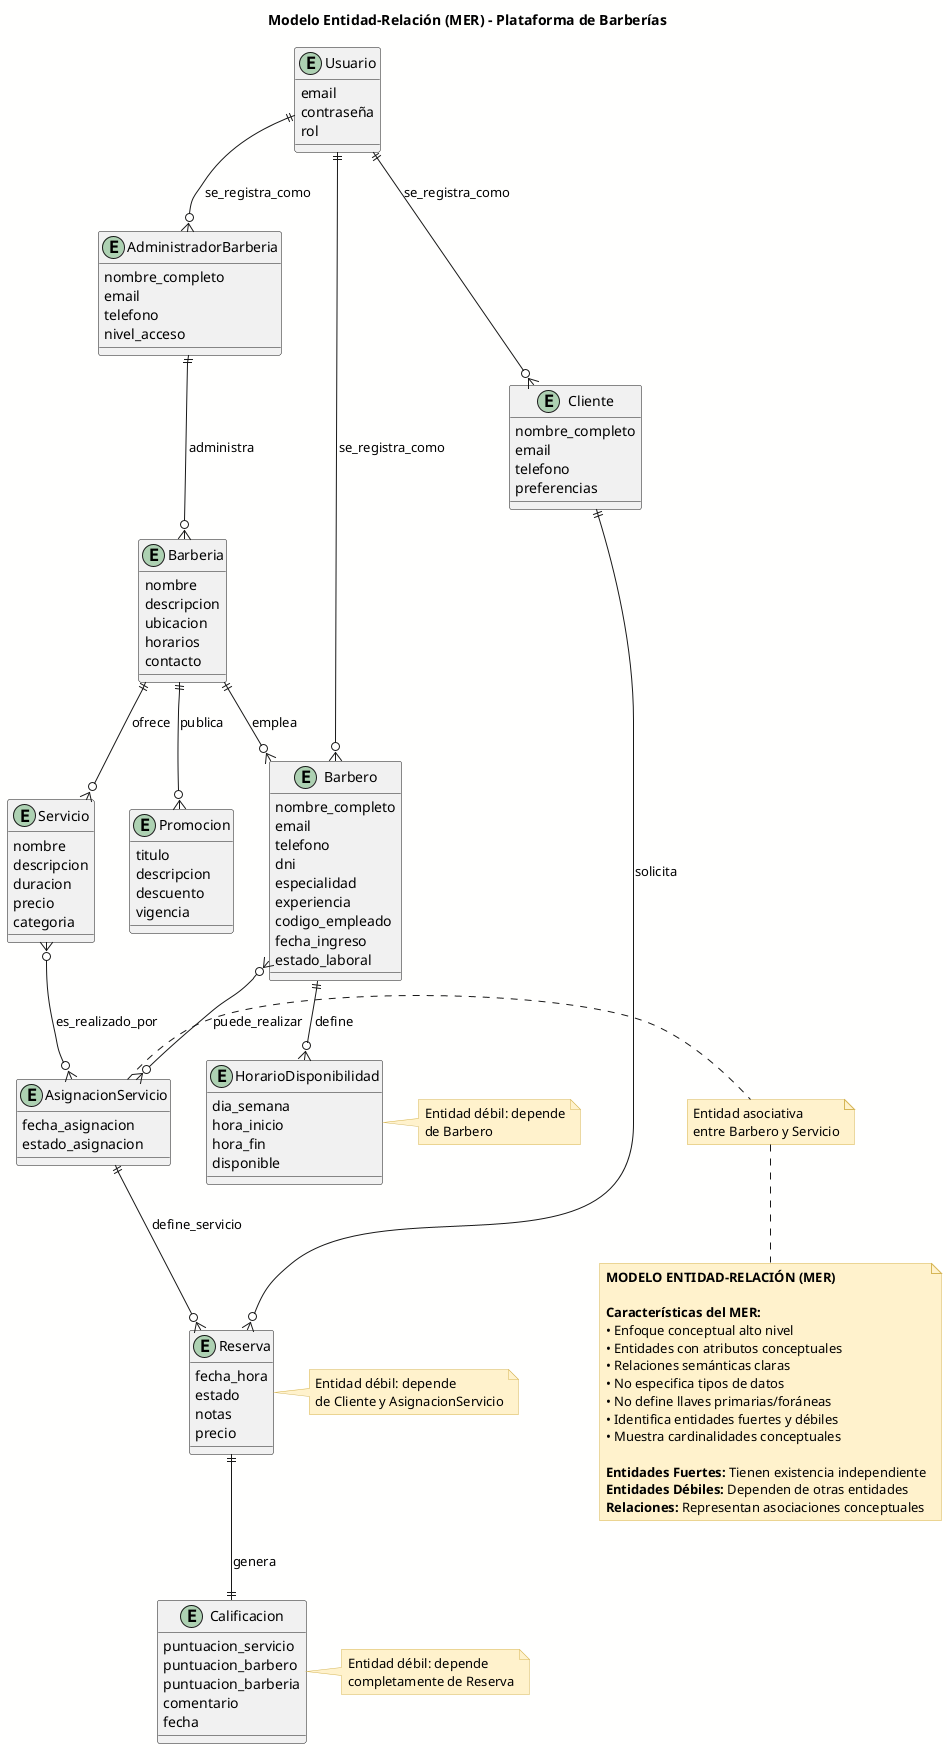 @startuml modelo_conceptual_mer
skinparam backgroundColor #FFFFFE
skinparam entity {
    BackgroundColor #FFE6CC
    BorderColor #FF8C00
}
skinparam note {
    BackgroundColor #FFF2CC
    BorderColor #D6B656
}

title Modelo Entidad-Relación (MER) - Plataforma de Barberías

' === ENTIDADES FUERTES ===
entity Usuario {
    email
    contraseña
    rol
}

entity Cliente {
    nombre_completo
    email
    telefono
    preferencias
}

entity AdministradorBarberia {
    nombre_completo
    email
    telefono
    nivel_acceso
}

entity Barbero {
    nombre_completo
    email
    telefono
    dni
    especialidad
    experiencia
    codigo_empleado
    fecha_ingreso
    estado_laboral
}
entity Barberia {
    nombre
    descripcion
    ubicacion
    horarios
    contacto
}

entity Servicio {
    nombre
    descripcion
    duracion
    precio
    categoria
}

entity Promocion {
    titulo
    descripcion
    descuento
    vigencia
}

' === ENTIDADES DÉBILES ===

entity Reserva {
    fecha_hora
    estado
    notas
    precio
}
note right of Reserva
  Entidad débil: depende
  de Cliente y AsignacionServicio
end note

entity Calificacion {
    puntuacion_servicio
    puntuacion_barbero
    puntuacion_barberia
    comentario
    fecha
}
note right of Calificacion
  Entidad débil: depende
  completamente de Reserva
end note

entity HorarioDisponibilidad {
    dia_semana
    hora_inicio
    hora_fin
    disponible
}
note right of HorarioDisponibilidad
  Entidad débil: depende
  de Barbero
end note

' === RELACIONES ===
entity AsignacionServicio {
    fecha_asignacion
    estado_asignacion
}
note right of AsignacionServicio
  Entidad asociativa
  entre Barbero y Servicio
end note

' === RELACIONES BINARIAS ===
Usuario ||--o{ Cliente : "se_registra_como"
Usuario ||--o{ AdministradorBarberia : "se_registra_como"
Usuario ||--o{ Barbero : "se_registra_como"

AdministradorBarberia ||--o{ Barberia : "administra"

Barberia ||--o{ Barbero : "emplea"

Barberia ||--o{ Servicio : "ofrece"
Barberia ||--o{ Promocion : "publica"

Barbero ||--o{ HorarioDisponibilidad : "define"

' === RELACIÓN TERNARIA CLAVE ===
Barbero }o--o{ AsignacionServicio : "puede_realizar"
Servicio }o--o{ AsignacionServicio : "es_realizado_por"

Cliente ||--o{ Reserva : "solicita"
AsignacionServicio ||--o{ Reserva : "define_servicio"

Reserva ||--|| Calificacion : "genera"

note bottom
  **MODELO ENTIDAD-RELACIÓN (MER)**
  
  **Características del MER:**
  • Enfoque conceptual alto nivel
  • Entidades con atributos conceptuales
  • Relaciones semánticas claras
  • No especifica tipos de datos
  • No define llaves primarias/foráneas
  • Identifica entidades fuertes y débiles
  • Muestra cardinalidades conceptuales
  
  **Entidades Fuertes:** Tienen existencia independiente
  **Entidades Débiles:** Dependen de otras entidades
  **Relaciones:** Representan asociaciones conceptuales
end note

@enduml
